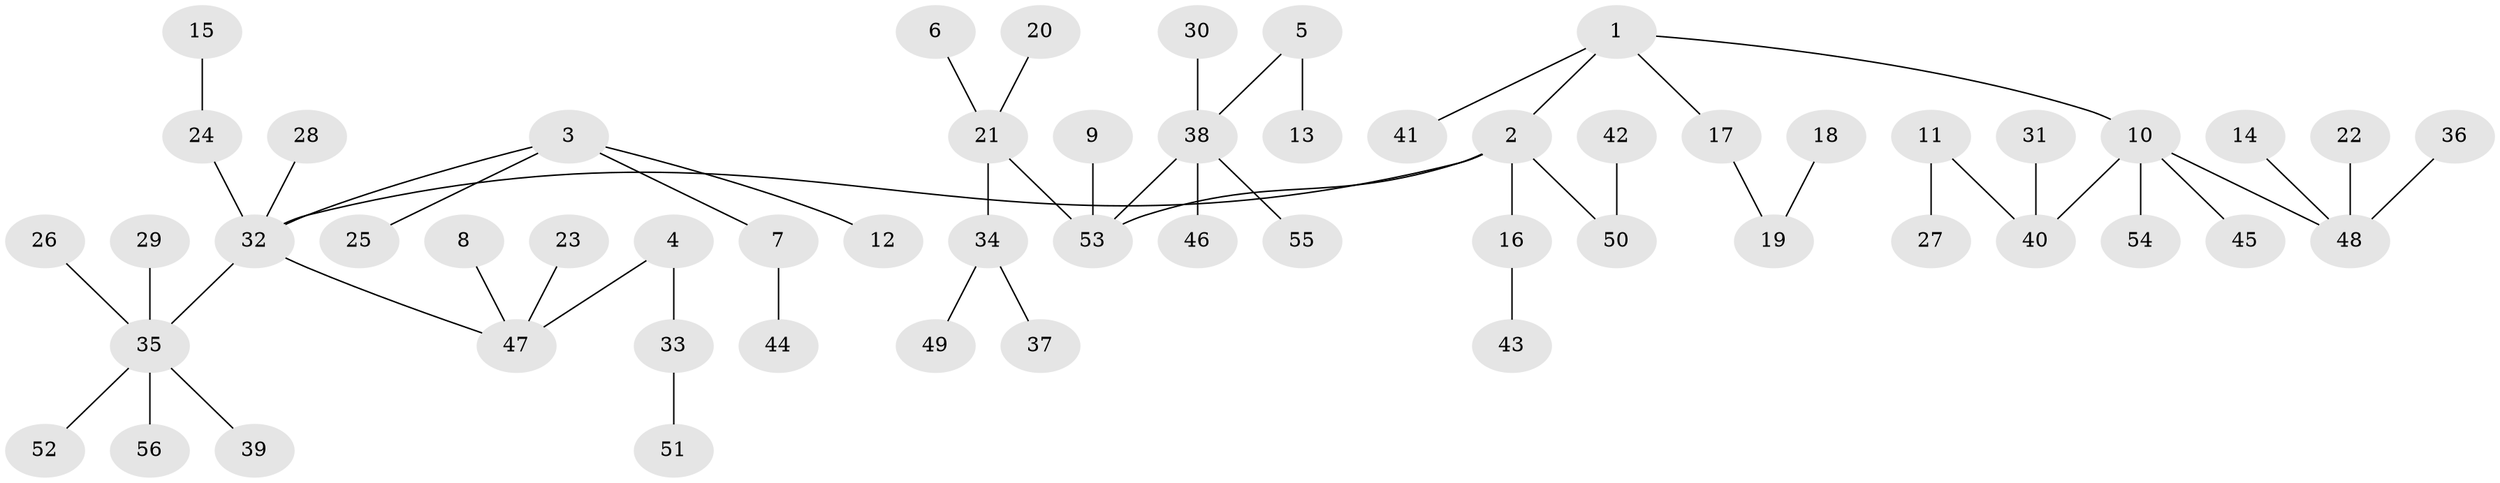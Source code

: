 // original degree distribution, {4: 0.09009009009009009, 5: 0.036036036036036036, 7: 0.009009009009009009, 6: 0.009009009009009009, 3: 0.12612612612612611, 2: 0.21621621621621623, 1: 0.5135135135135135}
// Generated by graph-tools (version 1.1) at 2025/50/03/09/25 03:50:18]
// undirected, 56 vertices, 55 edges
graph export_dot {
graph [start="1"]
  node [color=gray90,style=filled];
  1;
  2;
  3;
  4;
  5;
  6;
  7;
  8;
  9;
  10;
  11;
  12;
  13;
  14;
  15;
  16;
  17;
  18;
  19;
  20;
  21;
  22;
  23;
  24;
  25;
  26;
  27;
  28;
  29;
  30;
  31;
  32;
  33;
  34;
  35;
  36;
  37;
  38;
  39;
  40;
  41;
  42;
  43;
  44;
  45;
  46;
  47;
  48;
  49;
  50;
  51;
  52;
  53;
  54;
  55;
  56;
  1 -- 2 [weight=1.0];
  1 -- 10 [weight=1.0];
  1 -- 17 [weight=1.0];
  1 -- 41 [weight=1.0];
  2 -- 16 [weight=1.0];
  2 -- 32 [weight=1.0];
  2 -- 50 [weight=1.0];
  2 -- 53 [weight=1.0];
  3 -- 7 [weight=1.0];
  3 -- 12 [weight=1.0];
  3 -- 25 [weight=1.0];
  3 -- 32 [weight=1.0];
  4 -- 33 [weight=1.0];
  4 -- 47 [weight=1.0];
  5 -- 13 [weight=1.0];
  5 -- 38 [weight=1.0];
  6 -- 21 [weight=1.0];
  7 -- 44 [weight=1.0];
  8 -- 47 [weight=1.0];
  9 -- 53 [weight=1.0];
  10 -- 40 [weight=1.0];
  10 -- 45 [weight=1.0];
  10 -- 48 [weight=1.0];
  10 -- 54 [weight=1.0];
  11 -- 27 [weight=1.0];
  11 -- 40 [weight=1.0];
  14 -- 48 [weight=1.0];
  15 -- 24 [weight=1.0];
  16 -- 43 [weight=1.0];
  17 -- 19 [weight=1.0];
  18 -- 19 [weight=1.0];
  20 -- 21 [weight=1.0];
  21 -- 34 [weight=1.0];
  21 -- 53 [weight=1.0];
  22 -- 48 [weight=1.0];
  23 -- 47 [weight=1.0];
  24 -- 32 [weight=1.0];
  26 -- 35 [weight=1.0];
  28 -- 32 [weight=1.0];
  29 -- 35 [weight=1.0];
  30 -- 38 [weight=1.0];
  31 -- 40 [weight=1.0];
  32 -- 35 [weight=1.0];
  32 -- 47 [weight=1.0];
  33 -- 51 [weight=1.0];
  34 -- 37 [weight=1.0];
  34 -- 49 [weight=1.0];
  35 -- 39 [weight=1.0];
  35 -- 52 [weight=1.0];
  35 -- 56 [weight=1.0];
  36 -- 48 [weight=1.0];
  38 -- 46 [weight=1.0];
  38 -- 53 [weight=1.0];
  38 -- 55 [weight=1.0];
  42 -- 50 [weight=1.0];
}
